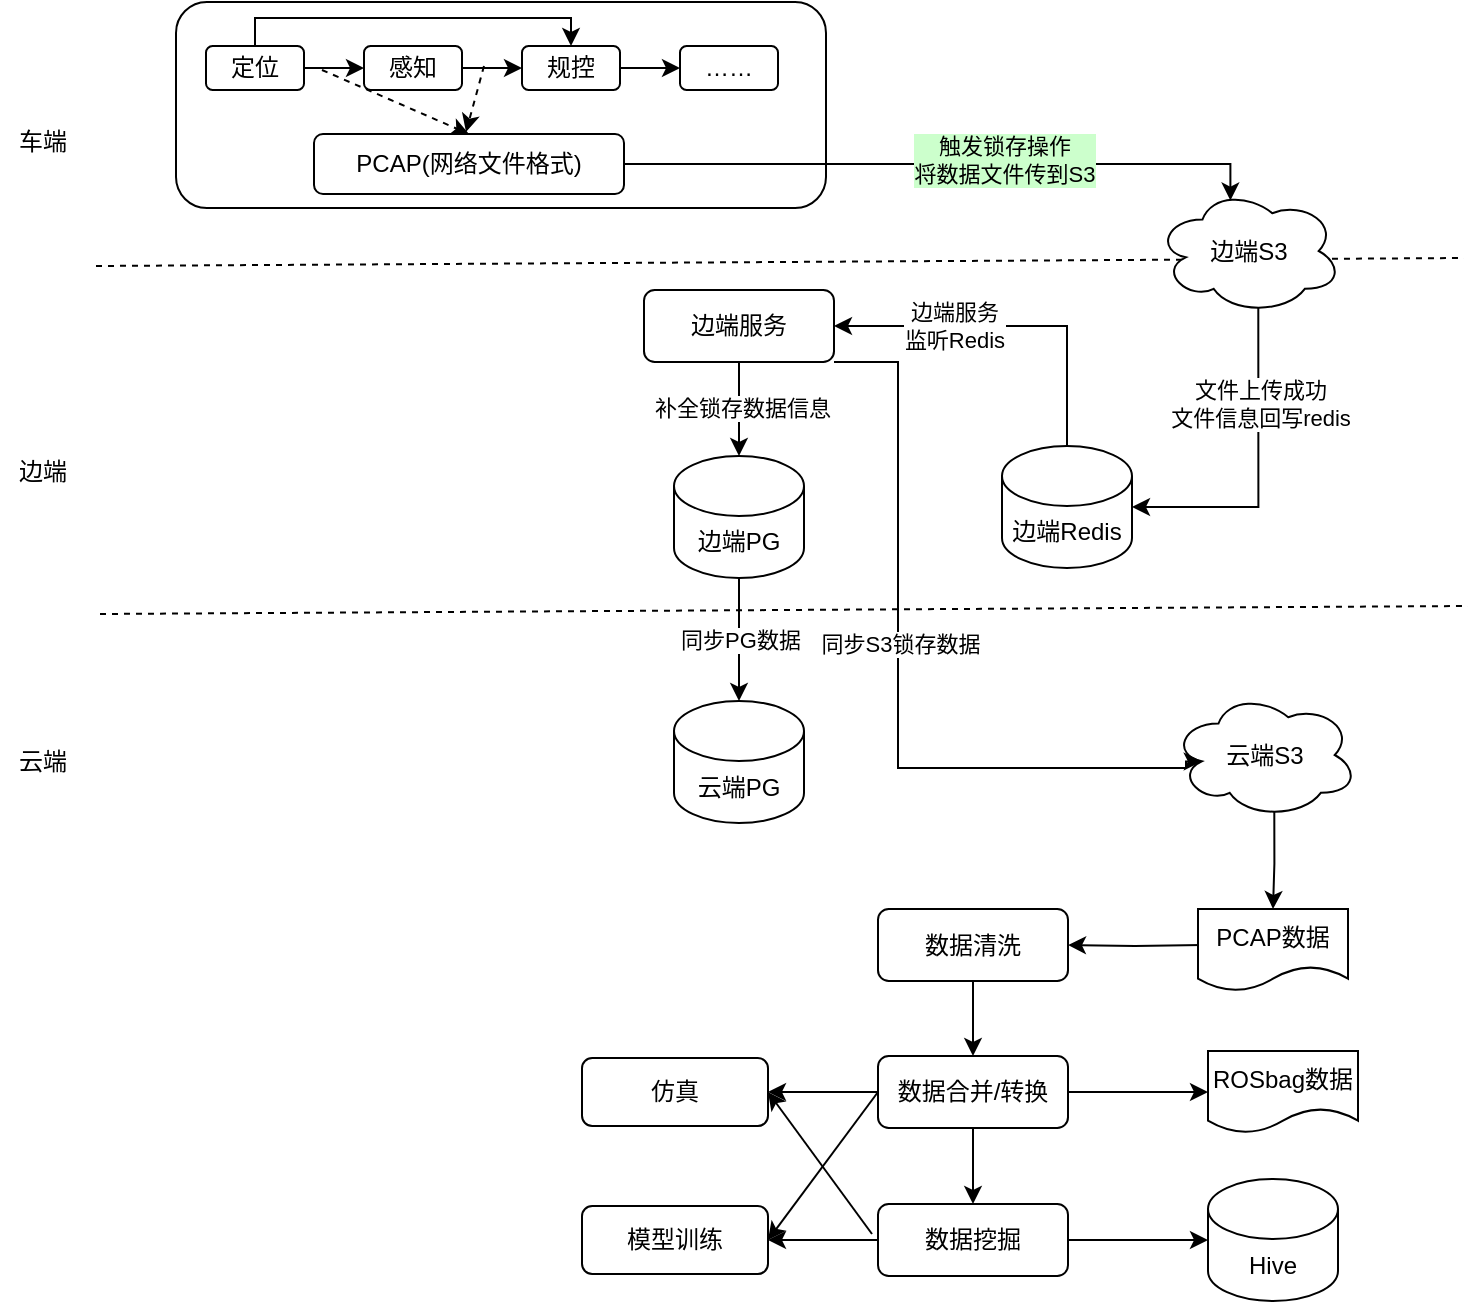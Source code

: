 <mxfile version="24.7.17">
  <diagram name="第 1 页" id="n16LDL_aUKiKyeh5GTJZ">
    <mxGraphModel dx="1500" dy="757" grid="0" gridSize="10" guides="1" tooltips="1" connect="1" arrows="1" fold="1" page="1" pageScale="1" pageWidth="827" pageHeight="1169" math="0" shadow="0">
      <root>
        <mxCell id="0" />
        <mxCell id="1" parent="0" />
        <mxCell id="7jD47ZPkDI5JuOup1UDq-3" value="" style="endArrow=none;dashed=1;html=1;rounded=0;" edge="1" parent="1">
          <mxGeometry width="50" height="50" relative="1" as="geometry">
            <mxPoint x="65" y="276" as="sourcePoint" />
            <mxPoint x="749" y="272" as="targetPoint" />
          </mxGeometry>
        </mxCell>
        <mxCell id="7jD47ZPkDI5JuOup1UDq-4" value="" style="endArrow=none;dashed=1;html=1;rounded=0;" edge="1" parent="1">
          <mxGeometry width="50" height="50" relative="1" as="geometry">
            <mxPoint x="67" y="450" as="sourcePoint" />
            <mxPoint x="751" y="446" as="targetPoint" />
          </mxGeometry>
        </mxCell>
        <mxCell id="7jD47ZPkDI5JuOup1UDq-6" value="车端" style="text;html=1;align=center;verticalAlign=middle;resizable=0;points=[];autosize=1;strokeColor=none;fillColor=none;" vertex="1" parent="1">
          <mxGeometry x="17" y="201" width="42" height="26" as="geometry" />
        </mxCell>
        <mxCell id="7jD47ZPkDI5JuOup1UDq-7" value="边端" style="text;html=1;align=center;verticalAlign=middle;resizable=0;points=[];autosize=1;strokeColor=none;fillColor=none;" vertex="1" parent="1">
          <mxGeometry x="17" y="366" width="42" height="26" as="geometry" />
        </mxCell>
        <mxCell id="7jD47ZPkDI5JuOup1UDq-8" value="云端" style="text;html=1;align=center;verticalAlign=middle;resizable=0;points=[];autosize=1;strokeColor=none;fillColor=none;" vertex="1" parent="1">
          <mxGeometry x="17" y="511" width="42" height="26" as="geometry" />
        </mxCell>
        <mxCell id="7jD47ZPkDI5JuOup1UDq-9" value="" style="rounded=1;whiteSpace=wrap;html=1;" vertex="1" parent="1">
          <mxGeometry x="105" y="144" width="325" height="103" as="geometry" />
        </mxCell>
        <mxCell id="7jD47ZPkDI5JuOup1UDq-12" value="" style="edgeStyle=orthogonalEdgeStyle;rounded=0;orthogonalLoop=1;jettySize=auto;html=1;" edge="1" parent="1" source="7jD47ZPkDI5JuOup1UDq-10" target="7jD47ZPkDI5JuOup1UDq-11">
          <mxGeometry relative="1" as="geometry" />
        </mxCell>
        <mxCell id="7jD47ZPkDI5JuOup1UDq-20" style="edgeStyle=orthogonalEdgeStyle;rounded=0;orthogonalLoop=1;jettySize=auto;html=1;entryX=0.5;entryY=0;entryDx=0;entryDy=0;" edge="1" parent="1" source="7jD47ZPkDI5JuOup1UDq-10" target="7jD47ZPkDI5JuOup1UDq-14">
          <mxGeometry relative="1" as="geometry">
            <Array as="points">
              <mxPoint x="145" y="152" />
              <mxPoint x="303" y="152" />
            </Array>
          </mxGeometry>
        </mxCell>
        <mxCell id="7jD47ZPkDI5JuOup1UDq-10" value="定位" style="rounded=1;whiteSpace=wrap;html=1;" vertex="1" parent="1">
          <mxGeometry x="120" y="166" width="49" height="22" as="geometry" />
        </mxCell>
        <mxCell id="7jD47ZPkDI5JuOup1UDq-15" value="" style="edgeStyle=orthogonalEdgeStyle;rounded=0;orthogonalLoop=1;jettySize=auto;html=1;" edge="1" parent="1" source="7jD47ZPkDI5JuOup1UDq-11" target="7jD47ZPkDI5JuOup1UDq-14">
          <mxGeometry relative="1" as="geometry" />
        </mxCell>
        <mxCell id="7jD47ZPkDI5JuOup1UDq-11" value="感知" style="rounded=1;whiteSpace=wrap;html=1;" vertex="1" parent="1">
          <mxGeometry x="199" y="166" width="49" height="22" as="geometry" />
        </mxCell>
        <mxCell id="7jD47ZPkDI5JuOup1UDq-17" value="" style="edgeStyle=orthogonalEdgeStyle;rounded=0;orthogonalLoop=1;jettySize=auto;html=1;" edge="1" parent="1" source="7jD47ZPkDI5JuOup1UDq-14" target="7jD47ZPkDI5JuOup1UDq-16">
          <mxGeometry relative="1" as="geometry" />
        </mxCell>
        <mxCell id="7jD47ZPkDI5JuOup1UDq-14" value="规控" style="rounded=1;whiteSpace=wrap;html=1;" vertex="1" parent="1">
          <mxGeometry x="278" y="166" width="49" height="22" as="geometry" />
        </mxCell>
        <mxCell id="7jD47ZPkDI5JuOup1UDq-16" value="……" style="rounded=1;whiteSpace=wrap;html=1;" vertex="1" parent="1">
          <mxGeometry x="357" y="166" width="49" height="22" as="geometry" />
        </mxCell>
        <mxCell id="7jD47ZPkDI5JuOup1UDq-18" value="PCAP(网络文件格式)" style="rounded=1;whiteSpace=wrap;html=1;" vertex="1" parent="1">
          <mxGeometry x="174" y="210" width="155" height="30" as="geometry" />
        </mxCell>
        <mxCell id="7jD47ZPkDI5JuOup1UDq-21" value="" style="endArrow=classic;html=1;rounded=0;entryX=0.5;entryY=0;entryDx=0;entryDy=0;dashed=1;" edge="1" parent="1" target="7jD47ZPkDI5JuOup1UDq-18">
          <mxGeometry width="50" height="50" relative="1" as="geometry">
            <mxPoint x="177.997" y="178" as="sourcePoint" />
            <mxPoint x="291.36" y="282" as="targetPoint" />
          </mxGeometry>
        </mxCell>
        <mxCell id="7jD47ZPkDI5JuOup1UDq-22" value="" style="endArrow=classic;html=1;rounded=0;dashed=1;" edge="1" parent="1">
          <mxGeometry width="50" height="50" relative="1" as="geometry">
            <mxPoint x="259" y="176" as="sourcePoint" />
            <mxPoint x="250" y="209" as="targetPoint" />
          </mxGeometry>
        </mxCell>
        <mxCell id="7jD47ZPkDI5JuOup1UDq-23" value="边端S3" style="ellipse;shape=cloud;whiteSpace=wrap;html=1;" vertex="1" parent="1">
          <mxGeometry x="595" y="237" width="93" height="63" as="geometry" />
        </mxCell>
        <mxCell id="7jD47ZPkDI5JuOup1UDq-38" style="edgeStyle=orthogonalEdgeStyle;rounded=0;orthogonalLoop=1;jettySize=auto;html=1;" edge="1" parent="1" source="7jD47ZPkDI5JuOup1UDq-25" target="7jD47ZPkDI5JuOup1UDq-37">
          <mxGeometry relative="1" as="geometry" />
        </mxCell>
        <mxCell id="7jD47ZPkDI5JuOup1UDq-39" value="同步PG数据" style="edgeLabel;html=1;align=center;verticalAlign=middle;resizable=0;points=[];" vertex="1" connectable="0" parent="7jD47ZPkDI5JuOup1UDq-38">
          <mxGeometry x="-0.063" relative="1" as="geometry">
            <mxPoint y="2" as="offset" />
          </mxGeometry>
        </mxCell>
        <mxCell id="7jD47ZPkDI5JuOup1UDq-25" value="边端PG" style="shape=cylinder3;whiteSpace=wrap;html=1;boundedLbl=1;backgroundOutline=1;size=15;" vertex="1" parent="1">
          <mxGeometry x="354" y="371" width="65" height="61" as="geometry" />
        </mxCell>
        <mxCell id="7jD47ZPkDI5JuOup1UDq-33" style="edgeStyle=orthogonalEdgeStyle;rounded=0;orthogonalLoop=1;jettySize=auto;html=1;entryX=1;entryY=0.5;entryDx=0;entryDy=0;exitX=0.5;exitY=0;exitDx=0;exitDy=0;exitPerimeter=0;" edge="1" parent="1" source="7jD47ZPkDI5JuOup1UDq-26" target="7jD47ZPkDI5JuOup1UDq-32">
          <mxGeometry relative="1" as="geometry" />
        </mxCell>
        <mxCell id="7jD47ZPkDI5JuOup1UDq-34" value="边端服务&lt;div&gt;监听Redis&lt;/div&gt;" style="edgeLabel;html=1;align=center;verticalAlign=middle;resizable=0;points=[];" vertex="1" connectable="0" parent="7jD47ZPkDI5JuOup1UDq-33">
          <mxGeometry x="0.322" relative="1" as="geometry">
            <mxPoint as="offset" />
          </mxGeometry>
        </mxCell>
        <mxCell id="7jD47ZPkDI5JuOup1UDq-26" value="边端Redis" style="shape=cylinder3;whiteSpace=wrap;html=1;boundedLbl=1;backgroundOutline=1;size=15;" vertex="1" parent="1">
          <mxGeometry x="518" y="366" width="65" height="61" as="geometry" />
        </mxCell>
        <mxCell id="7jD47ZPkDI5JuOup1UDq-28" style="edgeStyle=orthogonalEdgeStyle;rounded=0;orthogonalLoop=1;jettySize=auto;html=1;entryX=0.4;entryY=0.1;entryDx=0;entryDy=0;entryPerimeter=0;" edge="1" parent="1" source="7jD47ZPkDI5JuOup1UDq-18" target="7jD47ZPkDI5JuOup1UDq-23">
          <mxGeometry relative="1" as="geometry">
            <Array as="points">
              <mxPoint x="632" y="225" />
            </Array>
          </mxGeometry>
        </mxCell>
        <mxCell id="7jD47ZPkDI5JuOup1UDq-29" value="触发锁存操作&lt;div&gt;将数据文件传到S3&lt;/div&gt;" style="edgeLabel;html=1;align=center;verticalAlign=middle;resizable=0;points=[];labelBackgroundColor=#CCFFCC;" vertex="1" connectable="0" parent="7jD47ZPkDI5JuOup1UDq-28">
          <mxGeometry x="0.181" y="2" relative="1" as="geometry">
            <mxPoint as="offset" />
          </mxGeometry>
        </mxCell>
        <mxCell id="7jD47ZPkDI5JuOup1UDq-30" style="edgeStyle=orthogonalEdgeStyle;rounded=0;orthogonalLoop=1;jettySize=auto;html=1;entryX=1;entryY=0.5;entryDx=0;entryDy=0;entryPerimeter=0;exitX=0.55;exitY=0.95;exitDx=0;exitDy=0;exitPerimeter=0;" edge="1" parent="1" source="7jD47ZPkDI5JuOup1UDq-23" target="7jD47ZPkDI5JuOup1UDq-26">
          <mxGeometry relative="1" as="geometry">
            <Array as="points">
              <mxPoint x="646" y="397" />
            </Array>
          </mxGeometry>
        </mxCell>
        <mxCell id="7jD47ZPkDI5JuOup1UDq-31" value="文件上传成功&lt;div&gt;文件信息回写redis&lt;/div&gt;" style="edgeLabel;html=1;align=center;verticalAlign=middle;resizable=0;points=[];" vertex="1" connectable="0" parent="7jD47ZPkDI5JuOup1UDq-30">
          <mxGeometry x="-0.411" y="1" relative="1" as="geometry">
            <mxPoint as="offset" />
          </mxGeometry>
        </mxCell>
        <mxCell id="7jD47ZPkDI5JuOup1UDq-35" style="edgeStyle=orthogonalEdgeStyle;rounded=0;orthogonalLoop=1;jettySize=auto;html=1;" edge="1" parent="1" source="7jD47ZPkDI5JuOup1UDq-32" target="7jD47ZPkDI5JuOup1UDq-25">
          <mxGeometry relative="1" as="geometry" />
        </mxCell>
        <mxCell id="7jD47ZPkDI5JuOup1UDq-36" value="补全锁存数据信息" style="edgeLabel;html=1;align=center;verticalAlign=middle;resizable=0;points=[];" vertex="1" connectable="0" parent="7jD47ZPkDI5JuOup1UDq-35">
          <mxGeometry x="-0.03" y="1" relative="1" as="geometry">
            <mxPoint as="offset" />
          </mxGeometry>
        </mxCell>
        <mxCell id="7jD47ZPkDI5JuOup1UDq-32" value="边端服务" style="rounded=1;whiteSpace=wrap;html=1;" vertex="1" parent="1">
          <mxGeometry x="339" y="288" width="95" height="36" as="geometry" />
        </mxCell>
        <mxCell id="7jD47ZPkDI5JuOup1UDq-37" value="云端PG" style="shape=cylinder3;whiteSpace=wrap;html=1;boundedLbl=1;backgroundOutline=1;size=15;" vertex="1" parent="1">
          <mxGeometry x="354" y="493.5" width="65" height="61" as="geometry" />
        </mxCell>
        <mxCell id="7jD47ZPkDI5JuOup1UDq-63" style="edgeStyle=orthogonalEdgeStyle;rounded=0;orthogonalLoop=1;jettySize=auto;html=1;exitX=0.55;exitY=0.95;exitDx=0;exitDy=0;exitPerimeter=0;entryX=0.5;entryY=0;entryDx=0;entryDy=0;" edge="1" parent="1" source="7jD47ZPkDI5JuOup1UDq-40" target="7jD47ZPkDI5JuOup1UDq-58">
          <mxGeometry relative="1" as="geometry" />
        </mxCell>
        <mxCell id="7jD47ZPkDI5JuOup1UDq-40" value="云端S3" style="ellipse;shape=cloud;whiteSpace=wrap;html=1;" vertex="1" parent="1">
          <mxGeometry x="603" y="489" width="93" height="63" as="geometry" />
        </mxCell>
        <mxCell id="7jD47ZPkDI5JuOup1UDq-45" style="edgeStyle=orthogonalEdgeStyle;rounded=0;orthogonalLoop=1;jettySize=auto;html=1;exitX=1;exitY=1;exitDx=0;exitDy=0;entryX=0.16;entryY=0.55;entryDx=0;entryDy=0;entryPerimeter=0;" edge="1" parent="1" source="7jD47ZPkDI5JuOup1UDq-32" target="7jD47ZPkDI5JuOup1UDq-40">
          <mxGeometry relative="1" as="geometry">
            <Array as="points">
              <mxPoint x="466" y="324" />
              <mxPoint x="466" y="527" />
              <mxPoint x="610" y="527" />
              <mxPoint x="610" y="524" />
            </Array>
          </mxGeometry>
        </mxCell>
        <mxCell id="7jD47ZPkDI5JuOup1UDq-46" value="同步S3锁存数据" style="edgeLabel;html=1;align=center;verticalAlign=middle;resizable=0;points=[];" vertex="1" connectable="0" parent="7jD47ZPkDI5JuOup1UDq-45">
          <mxGeometry x="-0.113" y="1" relative="1" as="geometry">
            <mxPoint as="offset" />
          </mxGeometry>
        </mxCell>
        <mxCell id="7jD47ZPkDI5JuOup1UDq-52" style="edgeStyle=orthogonalEdgeStyle;rounded=0;orthogonalLoop=1;jettySize=auto;html=1;entryX=1;entryY=0.5;entryDx=0;entryDy=0;" edge="1" parent="1" target="7jD47ZPkDI5JuOup1UDq-51">
          <mxGeometry relative="1" as="geometry">
            <mxPoint x="618" y="615.5" as="sourcePoint" />
          </mxGeometry>
        </mxCell>
        <mxCell id="7jD47ZPkDI5JuOup1UDq-54" value="" style="edgeStyle=orthogonalEdgeStyle;rounded=0;orthogonalLoop=1;jettySize=auto;html=1;" edge="1" parent="1" source="7jD47ZPkDI5JuOup1UDq-51" target="7jD47ZPkDI5JuOup1UDq-53">
          <mxGeometry relative="1" as="geometry" />
        </mxCell>
        <mxCell id="7jD47ZPkDI5JuOup1UDq-51" value="数据清洗" style="rounded=1;whiteSpace=wrap;html=1;" vertex="1" parent="1">
          <mxGeometry x="456" y="597.5" width="95" height="36" as="geometry" />
        </mxCell>
        <mxCell id="7jD47ZPkDI5JuOup1UDq-56" value="" style="edgeStyle=orthogonalEdgeStyle;rounded=0;orthogonalLoop=1;jettySize=auto;html=1;" edge="1" parent="1" source="7jD47ZPkDI5JuOup1UDq-53" target="7jD47ZPkDI5JuOup1UDq-55">
          <mxGeometry relative="1" as="geometry" />
        </mxCell>
        <mxCell id="7jD47ZPkDI5JuOup1UDq-60" style="edgeStyle=orthogonalEdgeStyle;rounded=0;orthogonalLoop=1;jettySize=auto;html=1;entryX=0;entryY=0.5;entryDx=0;entryDy=0;" edge="1" parent="1" source="7jD47ZPkDI5JuOup1UDq-53" target="7jD47ZPkDI5JuOup1UDq-59">
          <mxGeometry relative="1" as="geometry" />
        </mxCell>
        <mxCell id="7jD47ZPkDI5JuOup1UDq-69" style="rounded=0;orthogonalLoop=1;jettySize=auto;html=1;entryX=1;entryY=0.5;entryDx=0;entryDy=0;exitX=0;exitY=0.5;exitDx=0;exitDy=0;" edge="1" parent="1" source="7jD47ZPkDI5JuOup1UDq-53" target="7jD47ZPkDI5JuOup1UDq-66">
          <mxGeometry relative="1" as="geometry" />
        </mxCell>
        <mxCell id="7jD47ZPkDI5JuOup1UDq-70" style="edgeStyle=orthogonalEdgeStyle;rounded=0;orthogonalLoop=1;jettySize=auto;html=1;entryX=1;entryY=0.5;entryDx=0;entryDy=0;" edge="1" parent="1" source="7jD47ZPkDI5JuOup1UDq-53" target="7jD47ZPkDI5JuOup1UDq-65">
          <mxGeometry relative="1" as="geometry" />
        </mxCell>
        <mxCell id="7jD47ZPkDI5JuOup1UDq-53" value="数据合并/转换" style="rounded=1;whiteSpace=wrap;html=1;" vertex="1" parent="1">
          <mxGeometry x="456" y="671" width="95" height="36" as="geometry" />
        </mxCell>
        <mxCell id="7jD47ZPkDI5JuOup1UDq-62" style="edgeStyle=orthogonalEdgeStyle;rounded=0;orthogonalLoop=1;jettySize=auto;html=1;" edge="1" parent="1" source="7jD47ZPkDI5JuOup1UDq-55" target="7jD47ZPkDI5JuOup1UDq-61">
          <mxGeometry relative="1" as="geometry" />
        </mxCell>
        <mxCell id="7jD47ZPkDI5JuOup1UDq-67" style="rounded=0;orthogonalLoop=1;jettySize=auto;html=1;entryX=1;entryY=0.5;entryDx=0;entryDy=0;" edge="1" parent="1" target="7jD47ZPkDI5JuOup1UDq-65">
          <mxGeometry relative="1" as="geometry">
            <mxPoint x="453" y="760" as="sourcePoint" />
          </mxGeometry>
        </mxCell>
        <mxCell id="7jD47ZPkDI5JuOup1UDq-68" style="edgeStyle=orthogonalEdgeStyle;rounded=0;orthogonalLoop=1;jettySize=auto;html=1;entryX=1;entryY=0.5;entryDx=0;entryDy=0;" edge="1" parent="1" source="7jD47ZPkDI5JuOup1UDq-55" target="7jD47ZPkDI5JuOup1UDq-66">
          <mxGeometry relative="1" as="geometry" />
        </mxCell>
        <mxCell id="7jD47ZPkDI5JuOup1UDq-55" value="数据挖掘" style="rounded=1;whiteSpace=wrap;html=1;" vertex="1" parent="1">
          <mxGeometry x="456" y="745" width="95" height="36" as="geometry" />
        </mxCell>
        <mxCell id="7jD47ZPkDI5JuOup1UDq-58" value="PCAP数据" style="shape=document;whiteSpace=wrap;html=1;boundedLbl=1;" vertex="1" parent="1">
          <mxGeometry x="616" y="597.5" width="75" height="41" as="geometry" />
        </mxCell>
        <mxCell id="7jD47ZPkDI5JuOup1UDq-59" value="ROSbag数据" style="shape=document;whiteSpace=wrap;html=1;boundedLbl=1;" vertex="1" parent="1">
          <mxGeometry x="621" y="668.5" width="75" height="41" as="geometry" />
        </mxCell>
        <mxCell id="7jD47ZPkDI5JuOup1UDq-61" value="Hive" style="shape=cylinder3;whiteSpace=wrap;html=1;boundedLbl=1;backgroundOutline=1;size=15;" vertex="1" parent="1">
          <mxGeometry x="621" y="732.5" width="65" height="61" as="geometry" />
        </mxCell>
        <mxCell id="7jD47ZPkDI5JuOup1UDq-65" value="仿真" style="rounded=1;whiteSpace=wrap;html=1;" vertex="1" parent="1">
          <mxGeometry x="308" y="672" width="93" height="34" as="geometry" />
        </mxCell>
        <mxCell id="7jD47ZPkDI5JuOup1UDq-66" value="模型训练" style="rounded=1;whiteSpace=wrap;html=1;" vertex="1" parent="1">
          <mxGeometry x="308" y="746" width="93" height="34" as="geometry" />
        </mxCell>
      </root>
    </mxGraphModel>
  </diagram>
</mxfile>
